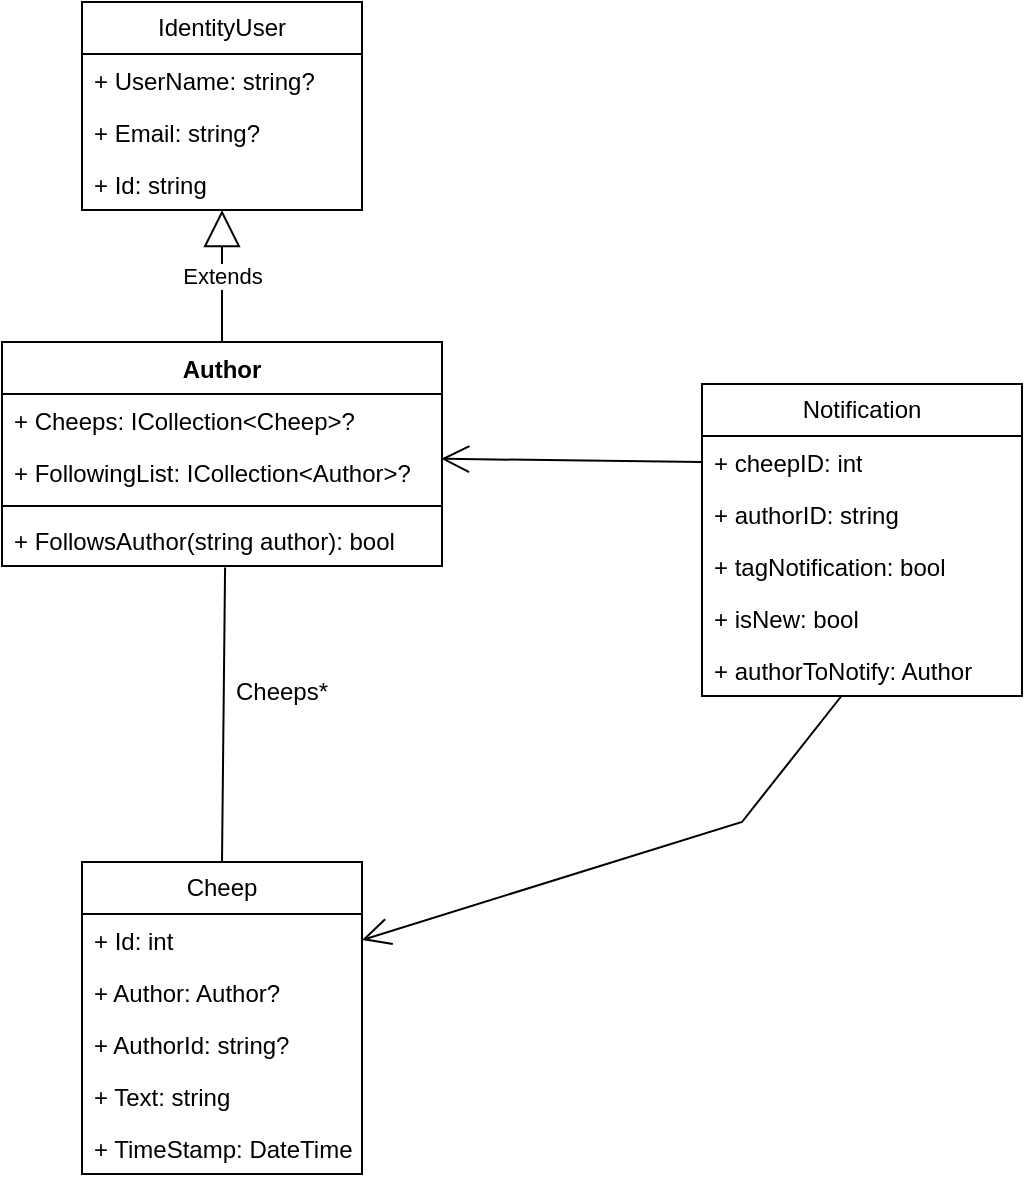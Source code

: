 <mxfile version="25.0.2">
  <diagram id="C5RBs43oDa-KdzZeNtuy" name="Page-1">
    <mxGraphModel dx="1562" dy="909" grid="1" gridSize="10" guides="1" tooltips="1" connect="1" arrows="1" fold="1" page="1" pageScale="1" pageWidth="827" pageHeight="1169" math="0" shadow="0">
      <root>
        <mxCell id="WIyWlLk6GJQsqaUBKTNV-0" />
        <mxCell id="WIyWlLk6GJQsqaUBKTNV-1" parent="WIyWlLk6GJQsqaUBKTNV-0" />
        <mxCell id="jE28etoplx5Ut-UICcE7-0" value="IdentityUser" style="swimlane;fontStyle=0;childLayout=stackLayout;horizontal=1;startSize=26;fillColor=none;horizontalStack=0;resizeParent=1;resizeParentMax=0;resizeLast=0;collapsible=1;marginBottom=0;whiteSpace=wrap;html=1;" vertex="1" parent="WIyWlLk6GJQsqaUBKTNV-1">
          <mxGeometry x="120" y="50" width="140" height="104" as="geometry" />
        </mxCell>
        <mxCell id="jE28etoplx5Ut-UICcE7-1" value="+ UserName: string?" style="text;strokeColor=none;fillColor=none;align=left;verticalAlign=top;spacingLeft=4;spacingRight=4;overflow=hidden;rotatable=0;points=[[0,0.5],[1,0.5]];portConstraint=eastwest;whiteSpace=wrap;html=1;" vertex="1" parent="jE28etoplx5Ut-UICcE7-0">
          <mxGeometry y="26" width="140" height="26" as="geometry" />
        </mxCell>
        <mxCell id="jE28etoplx5Ut-UICcE7-2" value="+ Email: string?" style="text;strokeColor=none;fillColor=none;align=left;verticalAlign=top;spacingLeft=4;spacingRight=4;overflow=hidden;rotatable=0;points=[[0,0.5],[1,0.5]];portConstraint=eastwest;whiteSpace=wrap;html=1;" vertex="1" parent="jE28etoplx5Ut-UICcE7-0">
          <mxGeometry y="52" width="140" height="26" as="geometry" />
        </mxCell>
        <mxCell id="jE28etoplx5Ut-UICcE7-3" value="+ Id: string" style="text;strokeColor=none;fillColor=none;align=left;verticalAlign=top;spacingLeft=4;spacingRight=4;overflow=hidden;rotatable=0;points=[[0,0.5],[1,0.5]];portConstraint=eastwest;whiteSpace=wrap;html=1;" vertex="1" parent="jE28etoplx5Ut-UICcE7-0">
          <mxGeometry y="78" width="140" height="26" as="geometry" />
        </mxCell>
        <mxCell id="jE28etoplx5Ut-UICcE7-8" value="Author" style="swimlane;fontStyle=1;align=center;verticalAlign=top;childLayout=stackLayout;horizontal=1;startSize=26;horizontalStack=0;resizeParent=1;resizeParentMax=0;resizeLast=0;collapsible=1;marginBottom=0;whiteSpace=wrap;html=1;gradientColor=default;fillColor=none;" vertex="1" parent="WIyWlLk6GJQsqaUBKTNV-1">
          <mxGeometry x="80" y="220" width="220" height="112" as="geometry" />
        </mxCell>
        <mxCell id="jE28etoplx5Ut-UICcE7-9" value="+ Cheeps: ICollection&amp;lt;Cheep&amp;gt;?" style="text;strokeColor=none;fillColor=none;align=left;verticalAlign=top;spacingLeft=4;spacingRight=4;overflow=hidden;rotatable=0;points=[[0,0.5],[1,0.5]];portConstraint=eastwest;whiteSpace=wrap;html=1;" vertex="1" parent="jE28etoplx5Ut-UICcE7-8">
          <mxGeometry y="26" width="220" height="26" as="geometry" />
        </mxCell>
        <mxCell id="jE28etoplx5Ut-UICcE7-14" value="+ FollowingList: ICollection&amp;lt;Author&amp;gt;?" style="text;strokeColor=none;fillColor=none;align=left;verticalAlign=top;spacingLeft=4;spacingRight=4;overflow=hidden;rotatable=0;points=[[0,0.5],[1,0.5]];portConstraint=eastwest;whiteSpace=wrap;html=1;" vertex="1" parent="jE28etoplx5Ut-UICcE7-8">
          <mxGeometry y="52" width="220" height="26" as="geometry" />
        </mxCell>
        <mxCell id="jE28etoplx5Ut-UICcE7-10" value="" style="line;strokeWidth=1;fillColor=none;align=left;verticalAlign=middle;spacingTop=-1;spacingLeft=3;spacingRight=3;rotatable=0;labelPosition=right;points=[];portConstraint=eastwest;strokeColor=inherit;" vertex="1" parent="jE28etoplx5Ut-UICcE7-8">
          <mxGeometry y="78" width="220" height="8" as="geometry" />
        </mxCell>
        <mxCell id="jE28etoplx5Ut-UICcE7-11" value="+ FollowsAuthor(string author): bool" style="text;strokeColor=none;fillColor=none;align=left;verticalAlign=top;spacingLeft=4;spacingRight=4;overflow=hidden;rotatable=0;points=[[0,0.5],[1,0.5]];portConstraint=eastwest;whiteSpace=wrap;html=1;" vertex="1" parent="jE28etoplx5Ut-UICcE7-8">
          <mxGeometry y="86" width="220" height="26" as="geometry" />
        </mxCell>
        <mxCell id="jE28etoplx5Ut-UICcE7-15" value="Cheep" style="swimlane;fontStyle=0;childLayout=stackLayout;horizontal=1;startSize=26;fillColor=none;horizontalStack=0;resizeParent=1;resizeParentMax=0;resizeLast=0;collapsible=1;marginBottom=0;whiteSpace=wrap;html=1;" vertex="1" parent="WIyWlLk6GJQsqaUBKTNV-1">
          <mxGeometry x="120" y="480" width="140" height="156" as="geometry" />
        </mxCell>
        <mxCell id="jE28etoplx5Ut-UICcE7-16" value="+ Id: int" style="text;strokeColor=none;fillColor=none;align=left;verticalAlign=top;spacingLeft=4;spacingRight=4;overflow=hidden;rotatable=0;points=[[0,0.5],[1,0.5]];portConstraint=eastwest;whiteSpace=wrap;html=1;" vertex="1" parent="jE28etoplx5Ut-UICcE7-15">
          <mxGeometry y="26" width="140" height="26" as="geometry" />
        </mxCell>
        <mxCell id="jE28etoplx5Ut-UICcE7-17" value="+ Author: Author?" style="text;strokeColor=none;fillColor=none;align=left;verticalAlign=top;spacingLeft=4;spacingRight=4;overflow=hidden;rotatable=0;points=[[0,0.5],[1,0.5]];portConstraint=eastwest;whiteSpace=wrap;html=1;" vertex="1" parent="jE28etoplx5Ut-UICcE7-15">
          <mxGeometry y="52" width="140" height="26" as="geometry" />
        </mxCell>
        <mxCell id="jE28etoplx5Ut-UICcE7-18" value="+ AuthorId: string?" style="text;strokeColor=none;fillColor=none;align=left;verticalAlign=top;spacingLeft=4;spacingRight=4;overflow=hidden;rotatable=0;points=[[0,0.5],[1,0.5]];portConstraint=eastwest;whiteSpace=wrap;html=1;" vertex="1" parent="jE28etoplx5Ut-UICcE7-15">
          <mxGeometry y="78" width="140" height="26" as="geometry" />
        </mxCell>
        <mxCell id="jE28etoplx5Ut-UICcE7-19" value="+ Text: string" style="text;strokeColor=none;fillColor=none;align=left;verticalAlign=top;spacingLeft=4;spacingRight=4;overflow=hidden;rotatable=0;points=[[0,0.5],[1,0.5]];portConstraint=eastwest;whiteSpace=wrap;html=1;" vertex="1" parent="jE28etoplx5Ut-UICcE7-15">
          <mxGeometry y="104" width="140" height="26" as="geometry" />
        </mxCell>
        <mxCell id="jE28etoplx5Ut-UICcE7-20" value="+ TimeStamp: DateTime" style="text;strokeColor=none;fillColor=none;align=left;verticalAlign=top;spacingLeft=4;spacingRight=4;overflow=hidden;rotatable=0;points=[[0,0.5],[1,0.5]];portConstraint=eastwest;whiteSpace=wrap;html=1;" vertex="1" parent="jE28etoplx5Ut-UICcE7-15">
          <mxGeometry y="130" width="140" height="26" as="geometry" />
        </mxCell>
        <mxCell id="jE28etoplx5Ut-UICcE7-21" value="Notification" style="swimlane;fontStyle=0;childLayout=stackLayout;horizontal=1;startSize=26;fillColor=none;horizontalStack=0;resizeParent=1;resizeParentMax=0;resizeLast=0;collapsible=1;marginBottom=0;whiteSpace=wrap;html=1;" vertex="1" parent="WIyWlLk6GJQsqaUBKTNV-1">
          <mxGeometry x="430" y="241" width="160" height="156" as="geometry" />
        </mxCell>
        <mxCell id="jE28etoplx5Ut-UICcE7-22" value="+ cheepID: int" style="text;strokeColor=none;fillColor=none;align=left;verticalAlign=top;spacingLeft=4;spacingRight=4;overflow=hidden;rotatable=0;points=[[0,0.5],[1,0.5]];portConstraint=eastwest;whiteSpace=wrap;html=1;" vertex="1" parent="jE28etoplx5Ut-UICcE7-21">
          <mxGeometry y="26" width="160" height="26" as="geometry" />
        </mxCell>
        <mxCell id="jE28etoplx5Ut-UICcE7-23" value="+ authorID: string" style="text;strokeColor=none;fillColor=none;align=left;verticalAlign=top;spacingLeft=4;spacingRight=4;overflow=hidden;rotatable=0;points=[[0,0.5],[1,0.5]];portConstraint=eastwest;whiteSpace=wrap;html=1;" vertex="1" parent="jE28etoplx5Ut-UICcE7-21">
          <mxGeometry y="52" width="160" height="26" as="geometry" />
        </mxCell>
        <mxCell id="jE28etoplx5Ut-UICcE7-24" value="+ tagNotification: bool" style="text;strokeColor=none;fillColor=none;align=left;verticalAlign=top;spacingLeft=4;spacingRight=4;overflow=hidden;rotatable=0;points=[[0,0.5],[1,0.5]];portConstraint=eastwest;whiteSpace=wrap;html=1;" vertex="1" parent="jE28etoplx5Ut-UICcE7-21">
          <mxGeometry y="78" width="160" height="26" as="geometry" />
        </mxCell>
        <mxCell id="jE28etoplx5Ut-UICcE7-25" value="+ isNew: bool" style="text;strokeColor=none;fillColor=none;align=left;verticalAlign=top;spacingLeft=4;spacingRight=4;overflow=hidden;rotatable=0;points=[[0,0.5],[1,0.5]];portConstraint=eastwest;whiteSpace=wrap;html=1;" vertex="1" parent="jE28etoplx5Ut-UICcE7-21">
          <mxGeometry y="104" width="160" height="26" as="geometry" />
        </mxCell>
        <mxCell id="jE28etoplx5Ut-UICcE7-26" value="+ authorToNotify: Author" style="text;strokeColor=none;fillColor=none;align=left;verticalAlign=top;spacingLeft=4;spacingRight=4;overflow=hidden;rotatable=0;points=[[0,0.5],[1,0.5]];portConstraint=eastwest;whiteSpace=wrap;html=1;" vertex="1" parent="jE28etoplx5Ut-UICcE7-21">
          <mxGeometry y="130" width="160" height="26" as="geometry" />
        </mxCell>
        <mxCell id="jE28etoplx5Ut-UICcE7-27" value="Extends" style="endArrow=block;endSize=16;endFill=0;html=1;rounded=0;exitX=0.5;exitY=0;exitDx=0;exitDy=0;" edge="1" parent="WIyWlLk6GJQsqaUBKTNV-1" source="jE28etoplx5Ut-UICcE7-8" target="jE28etoplx5Ut-UICcE7-0">
          <mxGeometry width="160" relative="1" as="geometry">
            <mxPoint x="190" y="240" as="sourcePoint" />
            <mxPoint x="350" y="240" as="targetPoint" />
          </mxGeometry>
        </mxCell>
        <mxCell id="jE28etoplx5Ut-UICcE7-30" value="" style="endArrow=none;html=1;rounded=0;exitX=0.507;exitY=1.031;exitDx=0;exitDy=0;exitPerimeter=0;entryX=0.5;entryY=0;entryDx=0;entryDy=0;enumerate=0;" edge="1" parent="WIyWlLk6GJQsqaUBKTNV-1" source="jE28etoplx5Ut-UICcE7-11" target="jE28etoplx5Ut-UICcE7-15">
          <mxGeometry width="50" height="50" relative="1" as="geometry">
            <mxPoint x="350" y="310" as="sourcePoint" />
            <mxPoint x="400" y="260" as="targetPoint" />
          </mxGeometry>
        </mxCell>
        <mxCell id="jE28etoplx5Ut-UICcE7-38" value="" style="endArrow=open;endFill=1;endSize=12;html=1;rounded=0;exitX=0;exitY=0.25;exitDx=0;exitDy=0;entryX=0.998;entryY=0.246;entryDx=0;entryDy=0;entryPerimeter=0;" edge="1" parent="WIyWlLk6GJQsqaUBKTNV-1" source="jE28etoplx5Ut-UICcE7-21" target="jE28etoplx5Ut-UICcE7-14">
          <mxGeometry width="160" relative="1" as="geometry">
            <mxPoint x="150" y="560" as="sourcePoint" />
            <mxPoint x="330" y="290" as="targetPoint" />
          </mxGeometry>
        </mxCell>
        <mxCell id="jE28etoplx5Ut-UICcE7-43" value="" style="endArrow=open;endFill=1;endSize=12;html=1;rounded=0;entryX=1;entryY=0.5;entryDx=0;entryDy=0;" edge="1" parent="WIyWlLk6GJQsqaUBKTNV-1" source="jE28etoplx5Ut-UICcE7-26" target="jE28etoplx5Ut-UICcE7-16">
          <mxGeometry width="160" relative="1" as="geometry">
            <mxPoint x="400" y="398" as="sourcePoint" />
            <mxPoint x="446" y="420" as="targetPoint" />
            <Array as="points">
              <mxPoint x="450" y="460" />
            </Array>
          </mxGeometry>
        </mxCell>
        <mxCell id="jE28etoplx5Ut-UICcE7-48" value="Cheeps*" style="text;strokeColor=none;align=center;fillColor=none;html=1;verticalAlign=middle;whiteSpace=wrap;rounded=0;" vertex="1" parent="WIyWlLk6GJQsqaUBKTNV-1">
          <mxGeometry x="190" y="380" width="60" height="30" as="geometry" />
        </mxCell>
      </root>
    </mxGraphModel>
  </diagram>
</mxfile>
